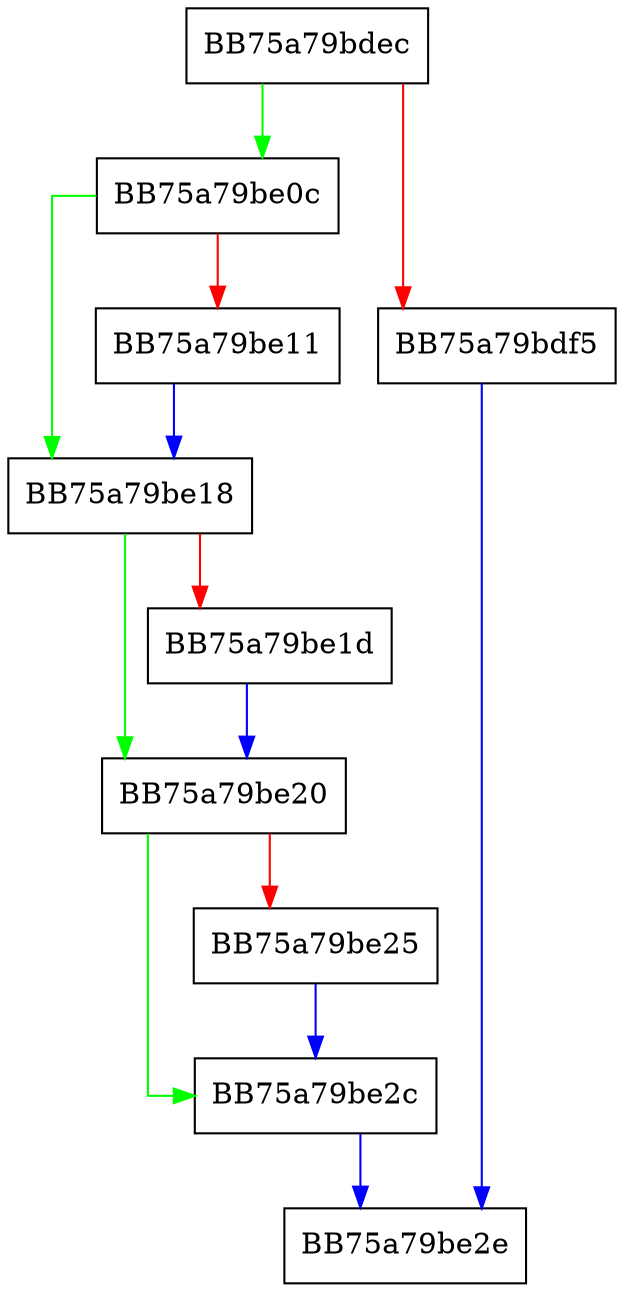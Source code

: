 digraph _get_stream_buffer_pointers {
  node [shape="box"];
  graph [splines=ortho];
  BB75a79bdec -> BB75a79be0c [color="green"];
  BB75a79bdec -> BB75a79bdf5 [color="red"];
  BB75a79bdf5 -> BB75a79be2e [color="blue"];
  BB75a79be0c -> BB75a79be18 [color="green"];
  BB75a79be0c -> BB75a79be11 [color="red"];
  BB75a79be11 -> BB75a79be18 [color="blue"];
  BB75a79be18 -> BB75a79be20 [color="green"];
  BB75a79be18 -> BB75a79be1d [color="red"];
  BB75a79be1d -> BB75a79be20 [color="blue"];
  BB75a79be20 -> BB75a79be2c [color="green"];
  BB75a79be20 -> BB75a79be25 [color="red"];
  BB75a79be25 -> BB75a79be2c [color="blue"];
  BB75a79be2c -> BB75a79be2e [color="blue"];
}